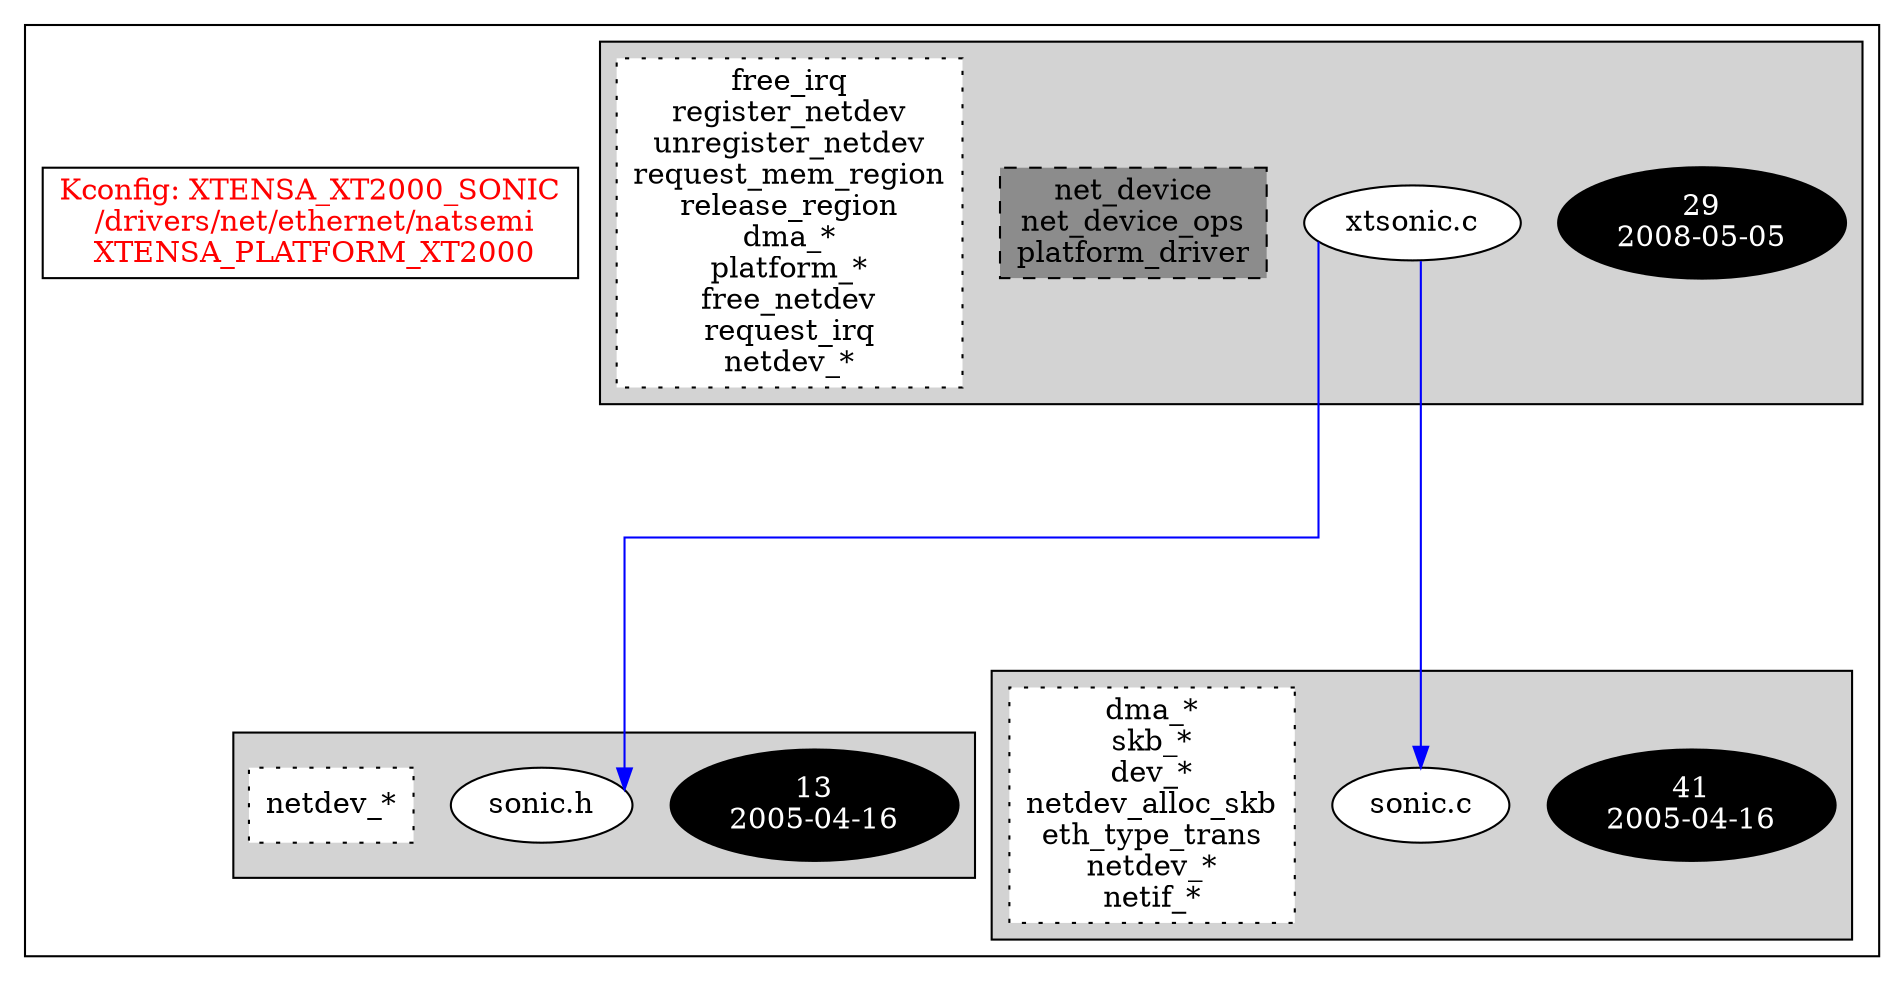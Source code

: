 digraph Driver {
	ranksep=2;
	splines=ortho;
	//Symbol: XTENSA_XT2000_SONIC
	subgraph "cluster_XTENSA_XT2000_SONIC"{
		subgraph "cluster_xtsonic.c" {
			style=filled
			"commit_xtsonic.c" [style=filled, fillcolor=black, fontcolor=white, label="29\n2008-05-05"];
			"xtsonic.c" [style=filled, fillcolor=white, fontcolor=black, label="xtsonic.c\n"];
			"structs-xtsonic.c" [style="filled,dashed" shape=box, fillcolor=grey55, fontcolor=black, label="net_device\nnet_device_ops\nplatform_driver\n"];
			"funccall0-xtsonic.c" [style="filled,dotted" shape=box, fillcolor=white, fontcolor=black, label="free_irq\nregister_netdev\nunregister_netdev\nrequest_mem_region\nrelease_region\ndma_*\nplatform_*\nfree_netdev\nrequest_irq\nnetdev_*\n"];
		}
		subgraph "cluster_sonic.h" {
			style=filled
			"commit_sonic.h" [style=filled, fillcolor=black, fontcolor=white, label="13\n2005-04-16"];
			"sonic.h" [style=filled, fillcolor=white, fontcolor=black, label="sonic.h\n"];
			"funccall0-sonic.h" [style="filled,dotted" shape=box, fillcolor=white, fontcolor=black, label="netdev_*\n"];
		}
		subgraph "cluster_sonic.c" {
			style=filled
			"commit_sonic.c" [style=filled, fillcolor=black, fontcolor=white, label="41\n2005-04-16"];
			"sonic.c" [style=filled, fillcolor=white, fontcolor=black, label="sonic.c\n"];
			"funccall0-sonic.c" [style="filled,dotted" shape=box, fillcolor=white, fontcolor=black, label="dma_*\nskb_*\ndev_*\nnetdev_alloc_skb\neth_type_trans\nnetdev_*\nnetif_*\n"];
		}
		"K:XTENSA_XT2000_SONIC" [label="Kconfig: XTENSA_XT2000_SONIC\n /drivers/net/ethernet/natsemi\n  XTENSA_PLATFORM_XT2000 ", shape=box, fontcolor=red];
	}
"xtsonic.c" -> "sonic.h"[color=blue];
"xtsonic.c" -> "sonic.c"[color=blue];
}
